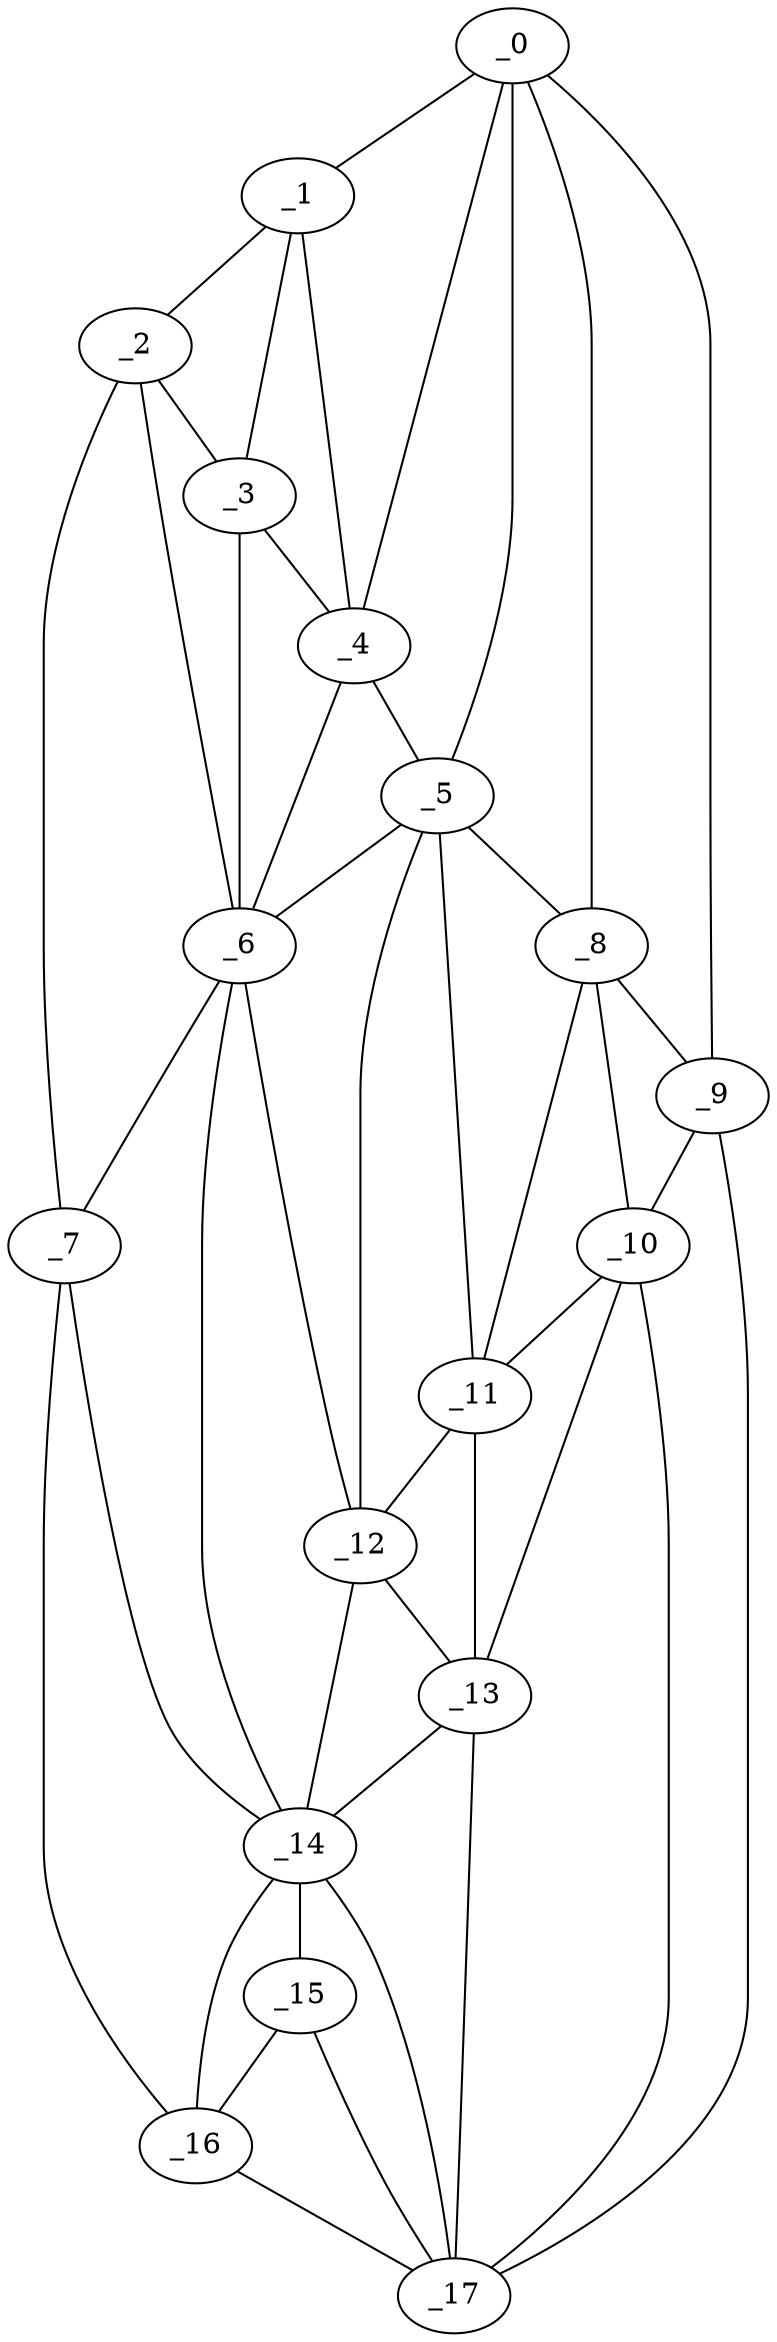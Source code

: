 graph "obj48__180.gxl" {
	_0	 [x=31,
		y=19];
	_1	 [x=35,
		y=70];
	_0 -- _1	 [valence=1];
	_4	 [x=55,
		y=62];
	_0 -- _4	 [valence=2];
	_5	 [x=63,
		y=50];
	_0 -- _5	 [valence=2];
	_8	 [x=80,
		y=21];
	_0 -- _8	 [valence=2];
	_9	 [x=92,
		y=17];
	_0 -- _9	 [valence=1];
	_2	 [x=50,
		y=90];
	_1 -- _2	 [valence=1];
	_3	 [x=51,
		y=66];
	_1 -- _3	 [valence=2];
	_1 -- _4	 [valence=2];
	_2 -- _3	 [valence=2];
	_6	 [x=64,
		y=68];
	_2 -- _6	 [valence=2];
	_7	 [x=77,
		y=113];
	_2 -- _7	 [valence=1];
	_3 -- _4	 [valence=2];
	_3 -- _6	 [valence=2];
	_4 -- _5	 [valence=2];
	_4 -- _6	 [valence=1];
	_5 -- _6	 [valence=2];
	_5 -- _8	 [valence=2];
	_11	 [x=96,
		y=43];
	_5 -- _11	 [valence=2];
	_12	 [x=98,
		y=50];
	_5 -- _12	 [valence=2];
	_6 -- _7	 [valence=2];
	_6 -- _12	 [valence=1];
	_14	 [x=112,
		y=69];
	_6 -- _14	 [valence=1];
	_7 -- _14	 [valence=2];
	_16	 [x=124,
		y=84];
	_7 -- _16	 [valence=1];
	_8 -- _9	 [valence=2];
	_10	 [x=95,
		y=32];
	_8 -- _10	 [valence=1];
	_8 -- _11	 [valence=2];
	_9 -- _10	 [valence=1];
	_17	 [x=126,
		y=64];
	_9 -- _17	 [valence=1];
	_10 -- _11	 [valence=1];
	_13	 [x=111,
		y=57];
	_10 -- _13	 [valence=2];
	_10 -- _17	 [valence=2];
	_11 -- _12	 [valence=2];
	_11 -- _13	 [valence=2];
	_12 -- _13	 [valence=2];
	_12 -- _14	 [valence=2];
	_13 -- _14	 [valence=2];
	_13 -- _17	 [valence=1];
	_15	 [x=123,
		y=74];
	_14 -- _15	 [valence=2];
	_14 -- _16	 [valence=1];
	_14 -- _17	 [valence=1];
	_15 -- _16	 [valence=2];
	_15 -- _17	 [valence=1];
	_16 -- _17	 [valence=1];
}

